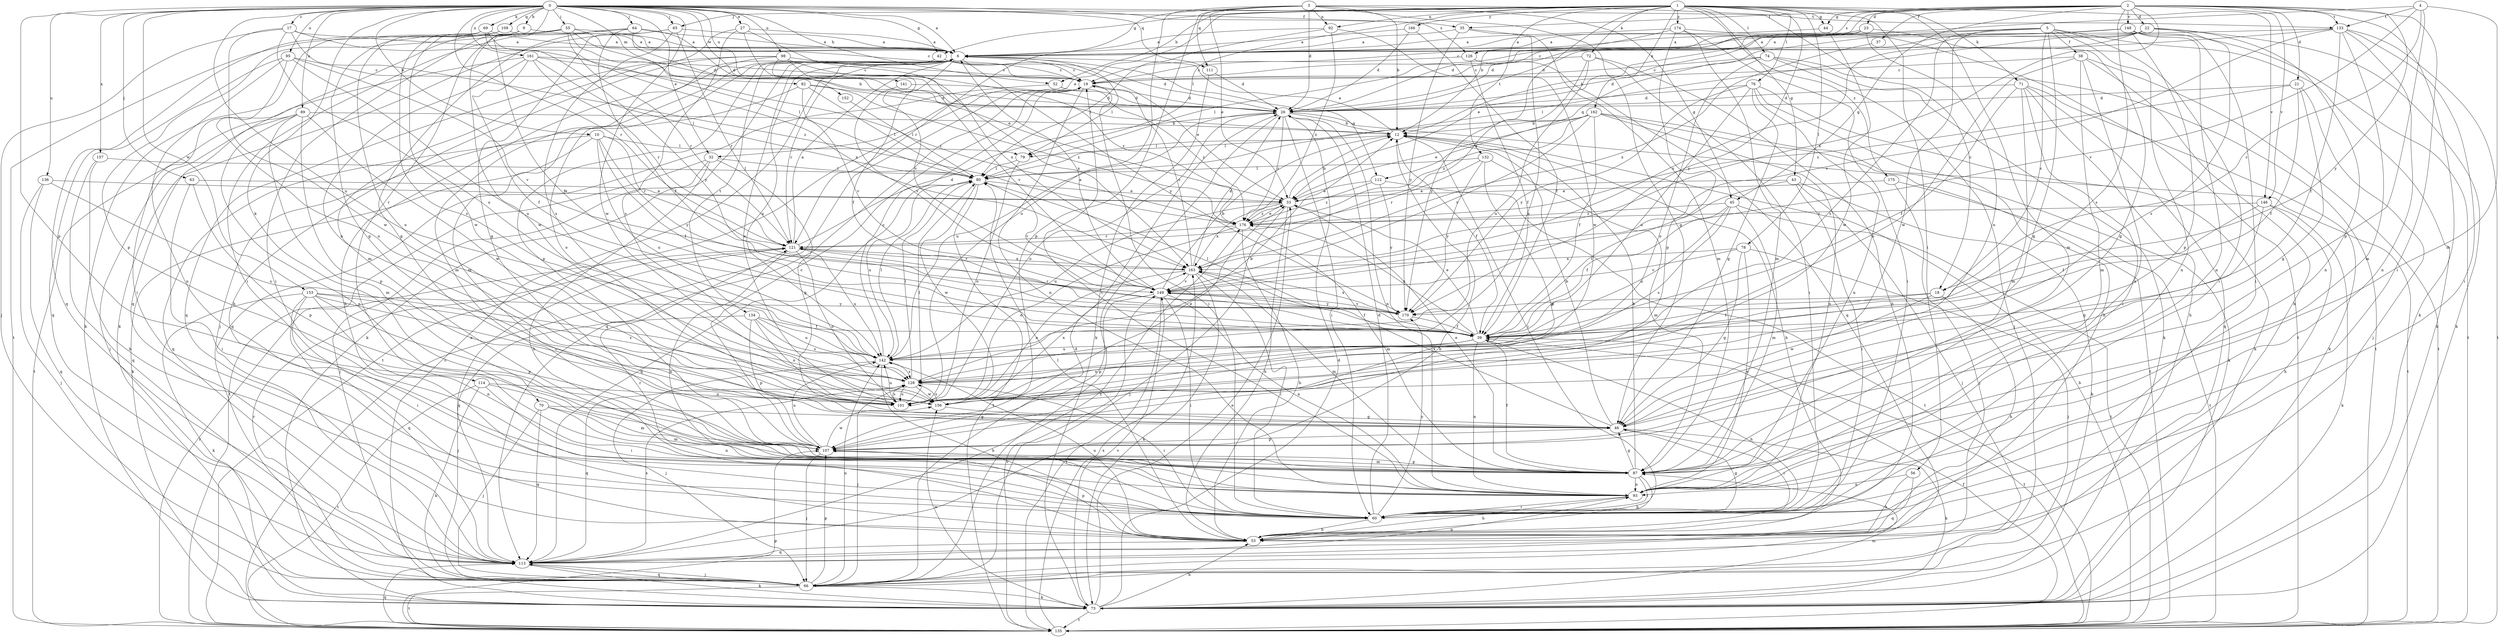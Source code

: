 strict digraph  {
0;
1;
2;
3;
4;
5;
6;
9;
10;
12;
17;
18;
19;
21;
22;
23;
26;
27;
32;
33;
35;
37;
38;
39;
42;
43;
44;
45;
46;
52;
53;
55;
56;
60;
63;
64;
65;
66;
69;
70;
71;
72;
73;
74;
76;
78;
79;
80;
82;
87;
89;
92;
93;
95;
98;
101;
107;
109;
111;
112;
113;
114;
121;
126;
128;
132;
133;
134;
135;
136;
141;
142;
146;
148;
149;
152;
153;
156;
157;
161;
162;
163;
166;
170;
174;
175;
176;
0 -> 6  [label=a];
0 -> 9  [label=b];
0 -> 10  [label=b];
0 -> 17  [label=c];
0 -> 18  [label=c];
0 -> 27  [label=e];
0 -> 32  [label=e];
0 -> 35  [label=f];
0 -> 42  [label=g];
0 -> 52  [label=h];
0 -> 55  [label=i];
0 -> 63  [label=j];
0 -> 64  [label=j];
0 -> 65  [label=j];
0 -> 69  [label=k];
0 -> 70  [label=k];
0 -> 82  [label=m];
0 -> 89  [label=n];
0 -> 95  [label=o];
0 -> 98  [label=o];
0 -> 107  [label=p];
0 -> 109  [label=q];
0 -> 111  [label=q];
0 -> 114  [label=r];
0 -> 121  [label=r];
0 -> 126  [label=s];
0 -> 136  [label=u];
0 -> 141  [label=u];
0 -> 142  [label=u];
0 -> 152  [label=w];
0 -> 153  [label=w];
0 -> 156  [label=w];
0 -> 157  [label=x];
0 -> 161  [label=x];
1 -> 32  [label=e];
1 -> 42  [label=g];
1 -> 43  [label=g];
1 -> 44  [label=g];
1 -> 52  [label=h];
1 -> 56  [label=i];
1 -> 65  [label=j];
1 -> 71  [label=k];
1 -> 72  [label=k];
1 -> 74  [label=l];
1 -> 76  [label=l];
1 -> 78  [label=l];
1 -> 79  [label=l];
1 -> 87  [label=m];
1 -> 92  [label=n];
1 -> 132  [label=t];
1 -> 146  [label=v];
1 -> 162  [label=x];
1 -> 163  [label=x];
1 -> 166  [label=y];
1 -> 170  [label=y];
1 -> 174  [label=z];
1 -> 175  [label=z];
2 -> 12  [label=b];
2 -> 21  [label=d];
2 -> 22  [label=d];
2 -> 23  [label=d];
2 -> 35  [label=f];
2 -> 37  [label=f];
2 -> 44  [label=g];
2 -> 45  [label=g];
2 -> 60  [label=i];
2 -> 73  [label=k];
2 -> 126  [label=s];
2 -> 128  [label=s];
2 -> 133  [label=t];
2 -> 146  [label=v];
2 -> 148  [label=v];
2 -> 163  [label=x];
2 -> 170  [label=y];
3 -> 12  [label=b];
3 -> 26  [label=d];
3 -> 33  [label=e];
3 -> 45  [label=g];
3 -> 46  [label=g];
3 -> 92  [label=n];
3 -> 101  [label=o];
3 -> 107  [label=p];
3 -> 111  [label=q];
3 -> 121  [label=r];
3 -> 133  [label=t];
4 -> 18  [label=c];
4 -> 33  [label=e];
4 -> 87  [label=m];
4 -> 107  [label=p];
4 -> 133  [label=t];
4 -> 149  [label=v];
5 -> 18  [label=c];
5 -> 26  [label=d];
5 -> 38  [label=f];
5 -> 46  [label=g];
5 -> 60  [label=i];
5 -> 73  [label=k];
5 -> 93  [label=n];
5 -> 112  [label=q];
5 -> 128  [label=s];
5 -> 156  [label=w];
6 -> 19  [label=c];
6 -> 39  [label=f];
6 -> 66  [label=j];
6 -> 73  [label=k];
6 -> 79  [label=l];
6 -> 107  [label=p];
6 -> 112  [label=q];
6 -> 121  [label=r];
6 -> 134  [label=t];
6 -> 142  [label=u];
6 -> 170  [label=y];
9 -> 6  [label=a];
9 -> 60  [label=i];
9 -> 113  [label=q];
9 -> 156  [label=w];
10 -> 39  [label=f];
10 -> 73  [label=k];
10 -> 79  [label=l];
10 -> 113  [label=q];
10 -> 121  [label=r];
10 -> 142  [label=u];
10 -> 170  [label=y];
12 -> 6  [label=a];
12 -> 39  [label=f];
12 -> 53  [label=h];
12 -> 60  [label=i];
12 -> 79  [label=l];
17 -> 6  [label=a];
17 -> 66  [label=j];
17 -> 80  [label=l];
17 -> 142  [label=u];
17 -> 156  [label=w];
17 -> 176  [label=z];
18 -> 39  [label=f];
18 -> 53  [label=h];
18 -> 156  [label=w];
18 -> 170  [label=y];
19 -> 26  [label=d];
19 -> 60  [label=i];
19 -> 93  [label=n];
19 -> 113  [label=q];
19 -> 135  [label=t];
21 -> 26  [label=d];
21 -> 39  [label=f];
21 -> 46  [label=g];
21 -> 66  [label=j];
21 -> 176  [label=z];
22 -> 6  [label=a];
22 -> 26  [label=d];
22 -> 73  [label=k];
22 -> 80  [label=l];
22 -> 93  [label=n];
22 -> 128  [label=s];
22 -> 149  [label=v];
23 -> 6  [label=a];
23 -> 12  [label=b];
23 -> 46  [label=g];
23 -> 80  [label=l];
23 -> 101  [label=o];
26 -> 12  [label=b];
26 -> 60  [label=i];
26 -> 66  [label=j];
26 -> 93  [label=n];
26 -> 101  [label=o];
26 -> 135  [label=t];
26 -> 142  [label=u];
26 -> 176  [label=z];
27 -> 6  [label=a];
27 -> 87  [label=m];
27 -> 128  [label=s];
27 -> 149  [label=v];
27 -> 163  [label=x];
32 -> 46  [label=g];
32 -> 53  [label=h];
32 -> 66  [label=j];
32 -> 80  [label=l];
32 -> 135  [label=t];
33 -> 12  [label=b];
33 -> 53  [label=h];
33 -> 66  [label=j];
33 -> 142  [label=u];
33 -> 163  [label=x];
33 -> 176  [label=z];
35 -> 6  [label=a];
35 -> 87  [label=m];
35 -> 128  [label=s];
35 -> 170  [label=y];
37 -> 163  [label=x];
38 -> 19  [label=c];
38 -> 53  [label=h];
38 -> 87  [label=m];
38 -> 93  [label=n];
38 -> 101  [label=o];
38 -> 135  [label=t];
39 -> 33  [label=e];
39 -> 53  [label=h];
39 -> 80  [label=l];
39 -> 93  [label=n];
39 -> 101  [label=o];
39 -> 135  [label=t];
39 -> 142  [label=u];
39 -> 176  [label=z];
42 -> 19  [label=c];
42 -> 26  [label=d];
42 -> 33  [label=e];
42 -> 53  [label=h];
42 -> 87  [label=m];
43 -> 33  [label=e];
43 -> 39  [label=f];
43 -> 60  [label=i];
43 -> 66  [label=j];
43 -> 73  [label=k];
44 -> 6  [label=a];
44 -> 156  [label=w];
45 -> 39  [label=f];
45 -> 87  [label=m];
45 -> 128  [label=s];
45 -> 135  [label=t];
45 -> 142  [label=u];
45 -> 176  [label=z];
46 -> 12  [label=b];
46 -> 60  [label=i];
46 -> 73  [label=k];
46 -> 107  [label=p];
46 -> 163  [label=x];
52 -> 26  [label=d];
52 -> 113  [label=q];
52 -> 176  [label=z];
53 -> 80  [label=l];
53 -> 107  [label=p];
53 -> 113  [label=q];
53 -> 142  [label=u];
55 -> 6  [label=a];
55 -> 12  [label=b];
55 -> 19  [label=c];
55 -> 26  [label=d];
55 -> 39  [label=f];
55 -> 107  [label=p];
55 -> 121  [label=r];
55 -> 135  [label=t];
56 -> 53  [label=h];
56 -> 93  [label=n];
56 -> 113  [label=q];
60 -> 26  [label=d];
60 -> 46  [label=g];
60 -> 53  [label=h];
60 -> 121  [label=r];
60 -> 170  [label=y];
63 -> 33  [label=e];
63 -> 60  [label=i];
63 -> 107  [label=p];
64 -> 6  [label=a];
64 -> 26  [label=d];
64 -> 33  [label=e];
64 -> 39  [label=f];
64 -> 46  [label=g];
64 -> 60  [label=i];
65 -> 6  [label=a];
65 -> 46  [label=g];
65 -> 73  [label=k];
65 -> 121  [label=r];
65 -> 128  [label=s];
66 -> 26  [label=d];
66 -> 73  [label=k];
66 -> 107  [label=p];
66 -> 113  [label=q];
66 -> 121  [label=r];
66 -> 135  [label=t];
66 -> 142  [label=u];
69 -> 6  [label=a];
69 -> 46  [label=g];
69 -> 113  [label=q];
69 -> 128  [label=s];
69 -> 163  [label=x];
69 -> 170  [label=y];
70 -> 46  [label=g];
70 -> 66  [label=j];
70 -> 87  [label=m];
70 -> 93  [label=n];
70 -> 113  [label=q];
71 -> 26  [label=d];
71 -> 39  [label=f];
71 -> 53  [label=h];
71 -> 60  [label=i];
71 -> 73  [label=k];
71 -> 87  [label=m];
71 -> 113  [label=q];
72 -> 19  [label=c];
72 -> 53  [label=h];
72 -> 60  [label=i];
72 -> 142  [label=u];
72 -> 170  [label=y];
73 -> 6  [label=a];
73 -> 26  [label=d];
73 -> 33  [label=e];
73 -> 53  [label=h];
73 -> 87  [label=m];
73 -> 135  [label=t];
73 -> 149  [label=v];
73 -> 156  [label=w];
74 -> 19  [label=c];
74 -> 26  [label=d];
74 -> 66  [label=j];
74 -> 73  [label=k];
74 -> 101  [label=o];
74 -> 135  [label=t];
76 -> 26  [label=d];
76 -> 46  [label=g];
76 -> 53  [label=h];
76 -> 73  [label=k];
76 -> 93  [label=n];
76 -> 142  [label=u];
76 -> 170  [label=y];
78 -> 46  [label=g];
78 -> 66  [label=j];
78 -> 93  [label=n];
78 -> 149  [label=v];
78 -> 163  [label=x];
79 -> 80  [label=l];
79 -> 101  [label=o];
80 -> 33  [label=e];
80 -> 113  [label=q];
80 -> 135  [label=t];
80 -> 142  [label=u];
80 -> 149  [label=v];
80 -> 156  [label=w];
82 -> 26  [label=d];
82 -> 80  [label=l];
82 -> 101  [label=o];
82 -> 149  [label=v];
82 -> 176  [label=z];
87 -> 12  [label=b];
87 -> 33  [label=e];
87 -> 39  [label=f];
87 -> 46  [label=g];
87 -> 53  [label=h];
87 -> 60  [label=i];
87 -> 93  [label=n];
87 -> 107  [label=p];
89 -> 12  [label=b];
89 -> 66  [label=j];
89 -> 87  [label=m];
89 -> 93  [label=n];
89 -> 107  [label=p];
89 -> 135  [label=t];
89 -> 156  [label=w];
92 -> 6  [label=a];
92 -> 80  [label=l];
92 -> 156  [label=w];
92 -> 176  [label=z];
93 -> 19  [label=c];
93 -> 53  [label=h];
93 -> 60  [label=i];
95 -> 19  [label=c];
95 -> 93  [label=n];
95 -> 101  [label=o];
95 -> 113  [label=q];
95 -> 142  [label=u];
95 -> 149  [label=v];
98 -> 19  [label=c];
98 -> 53  [label=h];
98 -> 87  [label=m];
98 -> 113  [label=q];
98 -> 149  [label=v];
98 -> 163  [label=x];
98 -> 176  [label=z];
101 -> 6  [label=a];
101 -> 80  [label=l];
101 -> 128  [label=s];
101 -> 142  [label=u];
101 -> 163  [label=x];
107 -> 19  [label=c];
107 -> 66  [label=j];
107 -> 87  [label=m];
107 -> 142  [label=u];
107 -> 156  [label=w];
109 -> 6  [label=a];
109 -> 73  [label=k];
109 -> 101  [label=o];
109 -> 156  [label=w];
111 -> 26  [label=d];
111 -> 73  [label=k];
112 -> 33  [label=e];
112 -> 135  [label=t];
112 -> 170  [label=y];
112 -> 176  [label=z];
113 -> 12  [label=b];
113 -> 66  [label=j];
113 -> 73  [label=k];
113 -> 93  [label=n];
113 -> 128  [label=s];
113 -> 176  [label=z];
114 -> 60  [label=i];
114 -> 73  [label=k];
114 -> 87  [label=m];
114 -> 101  [label=o];
114 -> 135  [label=t];
121 -> 6  [label=a];
121 -> 26  [label=d];
121 -> 93  [label=n];
121 -> 101  [label=o];
121 -> 113  [label=q];
121 -> 142  [label=u];
121 -> 163  [label=x];
126 -> 19  [label=c];
126 -> 39  [label=f];
126 -> 113  [label=q];
128 -> 12  [label=b];
128 -> 60  [label=i];
128 -> 66  [label=j];
128 -> 80  [label=l];
128 -> 101  [label=o];
128 -> 113  [label=q];
128 -> 156  [label=w];
132 -> 80  [label=l];
132 -> 87  [label=m];
132 -> 107  [label=p];
132 -> 121  [label=r];
132 -> 170  [label=y];
133 -> 6  [label=a];
133 -> 26  [label=d];
133 -> 39  [label=f];
133 -> 60  [label=i];
133 -> 87  [label=m];
133 -> 93  [label=n];
133 -> 135  [label=t];
133 -> 149  [label=v];
134 -> 39  [label=f];
134 -> 66  [label=j];
134 -> 101  [label=o];
134 -> 107  [label=p];
134 -> 128  [label=s];
134 -> 142  [label=u];
135 -> 12  [label=b];
135 -> 19  [label=c];
135 -> 39  [label=f];
135 -> 107  [label=p];
135 -> 113  [label=q];
135 -> 121  [label=r];
135 -> 149  [label=v];
135 -> 163  [label=x];
136 -> 33  [label=e];
136 -> 66  [label=j];
136 -> 113  [label=q];
136 -> 128  [label=s];
141 -> 26  [label=d];
141 -> 149  [label=v];
142 -> 19  [label=c];
142 -> 53  [label=h];
142 -> 66  [label=j];
142 -> 80  [label=l];
142 -> 128  [label=s];
146 -> 39  [label=f];
146 -> 46  [label=g];
146 -> 53  [label=h];
146 -> 73  [label=k];
146 -> 176  [label=z];
148 -> 6  [label=a];
148 -> 19  [label=c];
148 -> 60  [label=i];
148 -> 93  [label=n];
148 -> 107  [label=p];
148 -> 135  [label=t];
149 -> 6  [label=a];
149 -> 12  [label=b];
149 -> 39  [label=f];
149 -> 60  [label=i];
149 -> 93  [label=n];
149 -> 107  [label=p];
149 -> 135  [label=t];
149 -> 170  [label=y];
152 -> 80  [label=l];
153 -> 60  [label=i];
153 -> 73  [label=k];
153 -> 93  [label=n];
153 -> 101  [label=o];
153 -> 107  [label=p];
153 -> 113  [label=q];
153 -> 128  [label=s];
153 -> 170  [label=y];
156 -> 33  [label=e];
156 -> 46  [label=g];
156 -> 128  [label=s];
157 -> 53  [label=h];
157 -> 80  [label=l];
157 -> 113  [label=q];
161 -> 19  [label=c];
161 -> 39  [label=f];
161 -> 60  [label=i];
161 -> 80  [label=l];
161 -> 101  [label=o];
161 -> 121  [label=r];
161 -> 176  [label=z];
162 -> 12  [label=b];
162 -> 33  [label=e];
162 -> 39  [label=f];
162 -> 73  [label=k];
162 -> 80  [label=l];
162 -> 93  [label=n];
162 -> 135  [label=t];
162 -> 149  [label=v];
162 -> 176  [label=z];
163 -> 19  [label=c];
163 -> 26  [label=d];
163 -> 60  [label=i];
163 -> 73  [label=k];
163 -> 87  [label=m];
163 -> 101  [label=o];
163 -> 121  [label=r];
163 -> 149  [label=v];
166 -> 6  [label=a];
166 -> 26  [label=d];
166 -> 39  [label=f];
170 -> 39  [label=f];
170 -> 121  [label=r];
170 -> 149  [label=v];
170 -> 163  [label=x];
174 -> 6  [label=a];
174 -> 19  [label=c];
174 -> 60  [label=i];
174 -> 87  [label=m];
174 -> 107  [label=p];
174 -> 135  [label=t];
175 -> 33  [label=e];
175 -> 66  [label=j];
175 -> 135  [label=t];
176 -> 33  [label=e];
176 -> 53  [label=h];
176 -> 87  [label=m];
176 -> 101  [label=o];
176 -> 121  [label=r];
}
